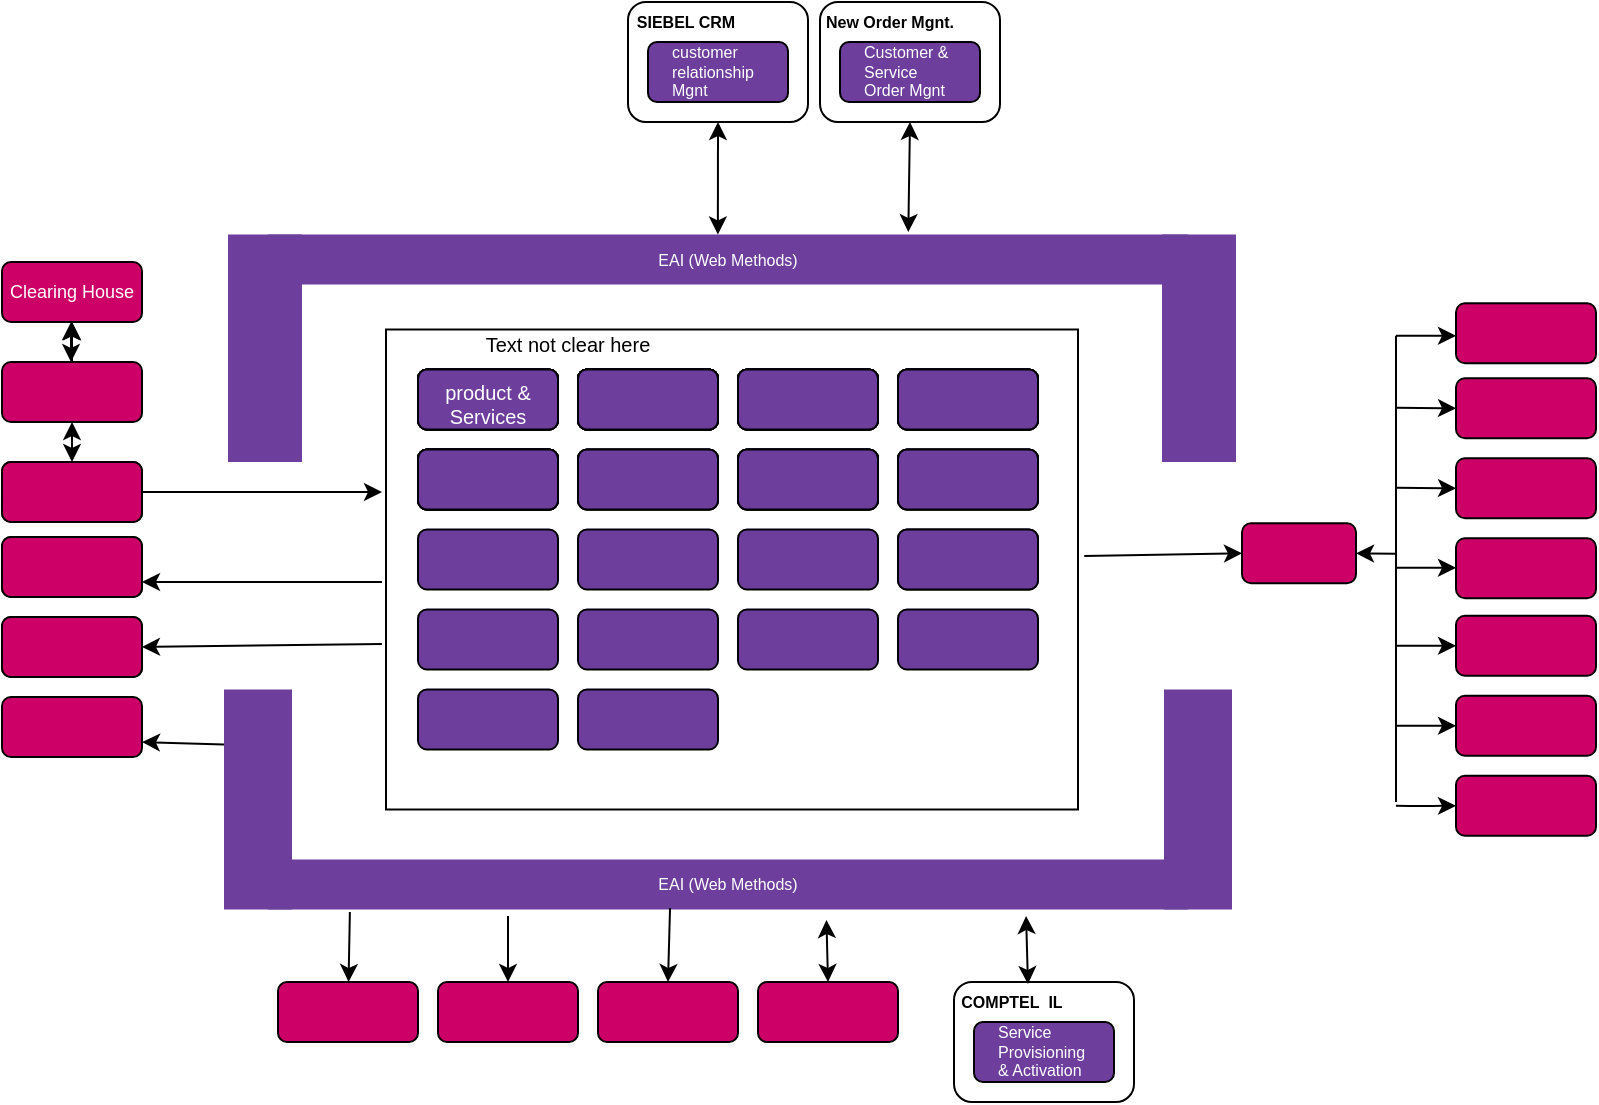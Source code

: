 <mxfile version="13.10.1" type="github"><diagram id="dczaTCFO-Prc4Xv91lC_" name="Page-1"><mxGraphModel dx="868" dy="393" grid="1" gridSize="10" guides="1" tooltips="1" connect="1" arrows="1" fold="1" page="1" pageScale="1" pageWidth="827" pageHeight="1169" math="0" shadow="0"><root><mxCell id="0"/><mxCell id="1" parent="0"/><mxCell id="IarRQ0k7UdLhVOw3tnw--9" value="" style="rounded=0;whiteSpace=wrap;html=1;" vertex="1" parent="1"><mxGeometry x="202" y="198.75" width="346" height="240" as="geometry"/></mxCell><mxCell id="IarRQ0k7UdLhVOw3tnw--26" value="" style="rounded=1;whiteSpace=wrap;html=1;" vertex="1" parent="1"><mxGeometry x="218" y="218.75" width="70" height="30" as="geometry"/></mxCell><mxCell id="IarRQ0k7UdLhVOw3tnw--27" value="" style="rounded=1;whiteSpace=wrap;html=1;" vertex="1" parent="1"><mxGeometry x="458" y="218.75" width="70" height="30" as="geometry"/></mxCell><mxCell id="IarRQ0k7UdLhVOw3tnw--28" value="" style="rounded=1;whiteSpace=wrap;html=1;" vertex="1" parent="1"><mxGeometry x="378" y="218.75" width="70" height="30" as="geometry"/></mxCell><mxCell id="IarRQ0k7UdLhVOw3tnw--29" value="" style="rounded=1;whiteSpace=wrap;html=1;" vertex="1" parent="1"><mxGeometry x="298" y="218.75" width="70" height="30" as="geometry"/></mxCell><mxCell id="IarRQ0k7UdLhVOw3tnw--30" value="" style="rounded=1;whiteSpace=wrap;html=1;" vertex="1" parent="1"><mxGeometry x="218" y="218.75" width="70" height="30" as="geometry"/></mxCell><mxCell id="IarRQ0k7UdLhVOw3tnw--31" value="" style="rounded=1;whiteSpace=wrap;html=1;" vertex="1" parent="1"><mxGeometry x="298" y="218.75" width="70" height="30" as="geometry"/></mxCell><mxCell id="IarRQ0k7UdLhVOw3tnw--32" value="" style="rounded=1;whiteSpace=wrap;html=1;fillColor=#B266FF;" vertex="1" parent="1"><mxGeometry x="378" y="218.75" width="70" height="30" as="geometry"/></mxCell><mxCell id="IarRQ0k7UdLhVOw3tnw--33" value="" style="rounded=1;whiteSpace=wrap;html=1;" vertex="1" parent="1"><mxGeometry x="218" y="258.75" width="70" height="30" as="geometry"/></mxCell><mxCell id="IarRQ0k7UdLhVOw3tnw--34" value="" style="rounded=1;whiteSpace=wrap;html=1;" vertex="1" parent="1"><mxGeometry x="298" y="258.75" width="70" height="30" as="geometry"/></mxCell><mxCell id="IarRQ0k7UdLhVOw3tnw--35" value="" style="rounded=1;whiteSpace=wrap;html=1;" vertex="1" parent="1"><mxGeometry x="378" y="258.75" width="70" height="30" as="geometry"/></mxCell><mxCell id="IarRQ0k7UdLhVOw3tnw--36" value="" style="rounded=1;whiteSpace=wrap;html=1;" vertex="1" parent="1"><mxGeometry x="458" y="258.75" width="70" height="30" as="geometry"/></mxCell><mxCell id="IarRQ0k7UdLhVOw3tnw--37" value="" style="rounded=1;whiteSpace=wrap;html=1;" vertex="1" parent="1"><mxGeometry x="458" y="258.75" width="70" height="30" as="geometry"/></mxCell><mxCell id="IarRQ0k7UdLhVOw3tnw--38" value="" style="rounded=1;whiteSpace=wrap;html=1;" vertex="1" parent="1"><mxGeometry x="218" y="218.75" width="70" height="30" as="geometry"/></mxCell><mxCell id="IarRQ0k7UdLhVOw3tnw--39" value="" style="rounded=1;whiteSpace=wrap;html=1;" vertex="1" parent="1"><mxGeometry x="218" y="258.75" width="70" height="30" as="geometry"/></mxCell><mxCell id="IarRQ0k7UdLhVOw3tnw--40" value="" style="rounded=1;whiteSpace=wrap;html=1;" vertex="1" parent="1"><mxGeometry x="298" y="258.75" width="70" height="30" as="geometry"/></mxCell><mxCell id="IarRQ0k7UdLhVOw3tnw--41" value="" style="rounded=1;whiteSpace=wrap;html=1;" vertex="1" parent="1"><mxGeometry x="298" y="218.75" width="70" height="30" as="geometry"/></mxCell><mxCell id="IarRQ0k7UdLhVOw3tnw--42" value="" style="rounded=1;whiteSpace=wrap;html=1;fillColor=#6D3E9C;" vertex="1" parent="1"><mxGeometry x="458" y="258.75" width="70" height="30" as="geometry"/></mxCell><mxCell id="IarRQ0k7UdLhVOw3tnw--43" value="" style="rounded=1;whiteSpace=wrap;html=1;fillColor=#B266FF;" vertex="1" parent="1"><mxGeometry x="218" y="218.75" width="70" height="30" as="geometry"/></mxCell><mxCell id="IarRQ0k7UdLhVOw3tnw--44" value="" style="rounded=1;whiteSpace=wrap;html=1;fillColor=#B266FF;" vertex="1" parent="1"><mxGeometry x="218" y="258.75" width="70" height="30" as="geometry"/></mxCell><mxCell id="IarRQ0k7UdLhVOw3tnw--45" value="" style="rounded=1;whiteSpace=wrap;html=1;fillColor=#6D3E9C;" vertex="1" parent="1"><mxGeometry x="298" y="258.75" width="70" height="30" as="geometry"/></mxCell><mxCell id="IarRQ0k7UdLhVOw3tnw--46" value="" style="rounded=1;whiteSpace=wrap;html=1;" vertex="1" parent="1"><mxGeometry x="298" y="218.75" width="70" height="30" as="geometry"/></mxCell><mxCell id="IarRQ0k7UdLhVOw3tnw--47" value="" style="rounded=1;whiteSpace=wrap;html=1;fillColor=#B266FF;" vertex="1" parent="1"><mxGeometry x="378" y="258.75" width="70" height="30" as="geometry"/></mxCell><mxCell id="IarRQ0k7UdLhVOw3tnw--49" value="" style="rounded=1;whiteSpace=wrap;html=1;fillColor=#B266FF;" vertex="1" parent="1"><mxGeometry x="458" y="298.75" width="70" height="30" as="geometry"/></mxCell><mxCell id="IarRQ0k7UdLhVOw3tnw--50" value="" style="rounded=1;whiteSpace=wrap;html=1;fillColor=#6D3E9C;" vertex="1" parent="1"><mxGeometry x="378" y="298.75" width="70" height="30" as="geometry"/></mxCell><mxCell id="IarRQ0k7UdLhVOw3tnw--51" value="" style="rounded=1;whiteSpace=wrap;html=1;fillColor=#6D3E9C;" vertex="1" parent="1"><mxGeometry x="458" y="338.75" width="70" height="30" as="geometry"/></mxCell><mxCell id="IarRQ0k7UdLhVOw3tnw--52" value="" style="rounded=1;whiteSpace=wrap;html=1;fillColor=#6D3E9C;" vertex="1" parent="1"><mxGeometry x="218" y="298.75" width="70" height="30" as="geometry"/></mxCell><mxCell id="IarRQ0k7UdLhVOw3tnw--53" value="" style="rounded=1;whiteSpace=wrap;html=1;fillColor=#6D3E9C;" vertex="1" parent="1"><mxGeometry x="218" y="338.75" width="70" height="30" as="geometry"/></mxCell><mxCell id="IarRQ0k7UdLhVOw3tnw--54" value="" style="rounded=1;whiteSpace=wrap;html=1;fillColor=#6D3E9C;" vertex="1" parent="1"><mxGeometry x="298" y="338.75" width="70" height="30" as="geometry"/></mxCell><mxCell id="IarRQ0k7UdLhVOw3tnw--55" value="" style="rounded=1;whiteSpace=wrap;html=1;fillColor=#6D3E9C;" vertex="1" parent="1"><mxGeometry x="298" y="298.75" width="70" height="30" as="geometry"/></mxCell><mxCell id="IarRQ0k7UdLhVOw3tnw--56" value="" style="rounded=1;whiteSpace=wrap;html=1;fillColor=#6D3E9C;" vertex="1" parent="1"><mxGeometry x="378" y="338.75" width="70" height="30" as="geometry"/></mxCell><mxCell id="IarRQ0k7UdLhVOw3tnw--57" value="" style="rounded=1;whiteSpace=wrap;html=1;fillColor=#6D3E9C;" vertex="1" parent="1"><mxGeometry x="218" y="378.75" width="70" height="30" as="geometry"/></mxCell><mxCell id="IarRQ0k7UdLhVOw3tnw--58" value="" style="rounded=1;whiteSpace=wrap;html=1;fillColor=#6D3E9C;" vertex="1" parent="1"><mxGeometry x="298" y="378.75" width="70" height="30" as="geometry"/></mxCell><mxCell id="IarRQ0k7UdLhVOw3tnw--60" value="" style="rounded=1;whiteSpace=wrap;html=1;fillColor=#B266FF;" vertex="1" parent="1"><mxGeometry x="218" y="218.75" width="70" height="30" as="geometry"/></mxCell><mxCell id="IarRQ0k7UdLhVOw3tnw--61" value="" style="rounded=1;whiteSpace=wrap;html=1;" vertex="1" parent="1"><mxGeometry x="298" y="218.75" width="70" height="30" as="geometry"/></mxCell><mxCell id="IarRQ0k7UdLhVOw3tnw--62" value="" style="rounded=1;whiteSpace=wrap;html=1;fillColor=#6D3E9C;" vertex="1" parent="1"><mxGeometry x="218" y="218.75" width="70" height="30" as="geometry"/></mxCell><mxCell id="IarRQ0k7UdLhVOw3tnw--63" value="" style="rounded=1;whiteSpace=wrap;html=1;fillColor=#6D3E9C;" vertex="1" parent="1"><mxGeometry x="298" y="218.75" width="70" height="30" as="geometry"/></mxCell><mxCell id="IarRQ0k7UdLhVOw3tnw--64" value="" style="rounded=1;whiteSpace=wrap;html=1;fillColor=#B266FF;" vertex="1" parent="1"><mxGeometry x="458" y="218.75" width="70" height="30" as="geometry"/></mxCell><mxCell id="IarRQ0k7UdLhVOw3tnw--65" value="product &amp;amp; Services" style="text;html=1;strokeColor=none;fillColor=none;align=center;verticalAlign=middle;whiteSpace=wrap;rounded=0;fontColor=#FFFFFF;fontSize=10;" vertex="1" parent="1"><mxGeometry x="228" y="223.75" width="50" height="25" as="geometry"/></mxCell><mxCell id="IarRQ0k7UdLhVOw3tnw--67" value="" style="rounded=1;whiteSpace=wrap;html=1;fillColor=#6D3E9C;" vertex="1" parent="1"><mxGeometry x="298" y="218.75" width="70" height="30" as="geometry"/></mxCell><mxCell id="IarRQ0k7UdLhVOw3tnw--68" value="" style="rounded=1;whiteSpace=wrap;html=1;fillColor=#B266FF;" vertex="1" parent="1"><mxGeometry x="378" y="218.75" width="70" height="30" as="geometry"/></mxCell><mxCell id="IarRQ0k7UdLhVOw3tnw--69" value="" style="rounded=1;whiteSpace=wrap;html=1;fillColor=#6D3E9C;" vertex="1" parent="1"><mxGeometry x="298" y="218.75" width="70" height="30" as="geometry"/></mxCell><mxCell id="IarRQ0k7UdLhVOw3tnw--70" value="" style="rounded=1;whiteSpace=wrap;html=1;fillColor=#B266FF;" vertex="1" parent="1"><mxGeometry x="378" y="218.75" width="70" height="30" as="geometry"/></mxCell><mxCell id="IarRQ0k7UdLhVOw3tnw--71" value="" style="rounded=1;whiteSpace=wrap;html=1;fillColor=#B266FF;" vertex="1" parent="1"><mxGeometry x="458" y="218.75" width="70" height="30" as="geometry"/></mxCell><mxCell id="IarRQ0k7UdLhVOw3tnw--72" value="" style="rounded=1;whiteSpace=wrap;html=1;fillColor=#B266FF;" vertex="1" parent="1"><mxGeometry x="218" y="258.75" width="70" height="30" as="geometry"/></mxCell><mxCell id="IarRQ0k7UdLhVOw3tnw--73" value="" style="rounded=1;whiteSpace=wrap;html=1;fillColor=#6D3E9C;" vertex="1" parent="1"><mxGeometry x="298" y="218.75" width="70" height="30" as="geometry"/></mxCell><mxCell id="IarRQ0k7UdLhVOw3tnw--74" value="" style="rounded=1;whiteSpace=wrap;html=1;fillColor=#B266FF;" vertex="1" parent="1"><mxGeometry x="378" y="218.75" width="70" height="30" as="geometry"/></mxCell><mxCell id="IarRQ0k7UdLhVOw3tnw--75" value="" style="rounded=1;whiteSpace=wrap;html=1;fillColor=#B266FF;" vertex="1" parent="1"><mxGeometry x="458" y="218.75" width="70" height="30" as="geometry"/></mxCell><mxCell id="IarRQ0k7UdLhVOw3tnw--76" value="" style="rounded=1;whiteSpace=wrap;html=1;fillColor=#B266FF;" vertex="1" parent="1"><mxGeometry x="218" y="258.75" width="70" height="30" as="geometry"/></mxCell><mxCell id="IarRQ0k7UdLhVOw3tnw--77" value="" style="rounded=1;whiteSpace=wrap;html=1;fillColor=#B266FF;" vertex="1" parent="1"><mxGeometry x="378" y="258.75" width="70" height="30" as="geometry"/></mxCell><mxCell id="IarRQ0k7UdLhVOw3tnw--78" value="" style="rounded=1;whiteSpace=wrap;html=1;fillColor=#6D3E9C;" vertex="1" parent="1"><mxGeometry x="298" y="218.75" width="70" height="30" as="geometry"/></mxCell><mxCell id="IarRQ0k7UdLhVOw3tnw--79" value="" style="rounded=1;whiteSpace=wrap;html=1;fillColor=#6D3E9C;" vertex="1" parent="1"><mxGeometry x="378" y="218.75" width="70" height="30" as="geometry"/></mxCell><mxCell id="IarRQ0k7UdLhVOw3tnw--80" value="" style="rounded=1;whiteSpace=wrap;html=1;fillColor=#6D3E9C;" vertex="1" parent="1"><mxGeometry x="458" y="218.75" width="70" height="30" as="geometry"/></mxCell><mxCell id="IarRQ0k7UdLhVOw3tnw--81" value="" style="rounded=1;whiteSpace=wrap;html=1;fillColor=#6D3E9C;" vertex="1" parent="1"><mxGeometry x="218" y="258.75" width="70" height="30" as="geometry"/></mxCell><mxCell id="IarRQ0k7UdLhVOw3tnw--82" value="" style="rounded=1;whiteSpace=wrap;html=1;fillColor=#6D3E9C;" vertex="1" parent="1"><mxGeometry x="378" y="258.75" width="70" height="30" as="geometry"/></mxCell><mxCell id="IarRQ0k7UdLhVOw3tnw--83" value="" style="rounded=1;whiteSpace=wrap;html=1;fillColor=#6D3E9C;" vertex="1" parent="1"><mxGeometry x="458" y="298.75" width="70" height="30" as="geometry"/></mxCell><mxCell id="IarRQ0k7UdLhVOw3tnw--84" value="Text not clear here" style="text;html=1;strokeColor=none;fillColor=none;align=center;verticalAlign=middle;whiteSpace=wrap;rounded=0;fontSize=10;fontColor=none;labelPosition=center;verticalLabelPosition=middle;" vertex="1" parent="1"><mxGeometry x="218" y="198.75" width="150" height="15" as="geometry"/></mxCell><mxCell id="IarRQ0k7UdLhVOw3tnw--88" value="" style="rounded=1;whiteSpace=wrap;html=1;fontSize=10;" vertex="1" parent="1"><mxGeometry x="323" y="35" width="90" height="60" as="geometry"/></mxCell><mxCell id="IarRQ0k7UdLhVOw3tnw--86" value="" style="rounded=1;whiteSpace=wrap;html=1;fillColor=#6D3E9C;fontSize=5;" vertex="1" parent="1"><mxGeometry x="333" y="55" width="70" height="30" as="geometry"/></mxCell><mxCell id="IarRQ0k7UdLhVOw3tnw--89" style="edgeStyle=orthogonalEdgeStyle;rounded=0;orthogonalLoop=1;jettySize=auto;html=1;exitX=0.75;exitY=1;exitDx=0;exitDy=0;entryX=0.757;entryY=0.667;entryDx=0;entryDy=0;entryPerimeter=0;fontSize=10;fontColor=none;" edge="1" parent="1"><mxGeometry relative="1" as="geometry"><mxPoint x="465.5" y="65" as="sourcePoint"/><mxPoint x="465.99" y="55.01" as="targetPoint"/></mxGeometry></mxCell><mxCell id="IarRQ0k7UdLhVOw3tnw--90" value="SIEBEL CRM" style="text;html=1;strokeColor=none;fillColor=none;align=center;verticalAlign=middle;whiteSpace=wrap;rounded=0;fontSize=8;fontColor=none;labelPosition=center;verticalLabelPosition=middle;textDirection=ltr;fontStyle=1" vertex="1" parent="1"><mxGeometry x="317" y="35" width="70" height="20" as="geometry"/></mxCell><mxCell id="IarRQ0k7UdLhVOw3tnw--91" value="&lt;font color=&quot;#ffffff&quot; style=&quot;font-size: 8px;&quot;&gt;customer relationship Mgnt&lt;/font&gt;" style="text;html=1;strokeColor=none;fillColor=none;align=left;verticalAlign=middle;whiteSpace=wrap;rounded=0;fontSize=8;fontColor=none;" vertex="1" parent="1"><mxGeometry x="343" y="55" width="50" height="30" as="geometry"/></mxCell><mxCell id="IarRQ0k7UdLhVOw3tnw--92" value="" style="rounded=1;whiteSpace=wrap;html=1;fontSize=10;" vertex="1" parent="1"><mxGeometry x="419" y="35" width="90" height="60" as="geometry"/></mxCell><mxCell id="IarRQ0k7UdLhVOw3tnw--93" value="" style="rounded=1;whiteSpace=wrap;html=1;fillColor=#6D3E9C;fontSize=5;" vertex="1" parent="1"><mxGeometry x="429" y="55" width="70" height="30" as="geometry"/></mxCell><mxCell id="IarRQ0k7UdLhVOw3tnw--94" value="New Order Mgnt." style="text;html=1;strokeColor=none;fillColor=none;align=center;verticalAlign=middle;whiteSpace=wrap;rounded=0;fontSize=8;fontColor=none;labelPosition=center;verticalLabelPosition=middle;textDirection=ltr;fontStyle=1" vertex="1" parent="1"><mxGeometry x="419" y="35" width="70" height="20" as="geometry"/></mxCell><mxCell id="IarRQ0k7UdLhVOw3tnw--95" value="&lt;font color=&quot;#ffffff&quot; style=&quot;font-size: 8px&quot;&gt;Customer &amp;amp; Service Order Mgnt&lt;/font&gt;" style="text;html=1;strokeColor=none;fillColor=none;align=left;verticalAlign=middle;whiteSpace=wrap;rounded=0;fontSize=8;fontColor=none;" vertex="1" parent="1"><mxGeometry x="439" y="55" width="50" height="30" as="geometry"/></mxCell><mxCell id="IarRQ0k7UdLhVOw3tnw--100" value="" style="edgeStyle=orthogonalEdgeStyle;rounded=0;orthogonalLoop=1;jettySize=auto;html=1;fontSize=8;fontColor=none;strokeColor=none;" edge="1" parent="1" source="IarRQ0k7UdLhVOw3tnw--96"><mxGeometry relative="1" as="geometry"><mxPoint x="45" y="275" as="targetPoint"/></mxGeometry></mxCell><mxCell id="IarRQ0k7UdLhVOw3tnw--96" value="&lt;font color=&quot;#ffffff&quot; style=&quot;font-size: 9px;&quot;&gt;Clearing&lt;/font&gt;&lt;font color=&quot;#ffffff&quot; style=&quot;font-size: 9px;&quot;&gt;&amp;nbsp;House&lt;/font&gt;" style="rounded=1;whiteSpace=wrap;html=1;fillColor=#CC0066;fontSize=9;" vertex="1" parent="1"><mxGeometry x="10" y="165" width="70" height="30" as="geometry"/></mxCell><mxCell id="IarRQ0k7UdLhVOw3tnw--110" value="" style="edgeStyle=orthogonalEdgeStyle;rounded=0;orthogonalLoop=1;jettySize=auto;html=1;fontSize=8;fontColor=none;" edge="1" parent="1" source="IarRQ0k7UdLhVOw3tnw--101" target="IarRQ0k7UdLhVOw3tnw--96"><mxGeometry relative="1" as="geometry"/></mxCell><mxCell id="IarRQ0k7UdLhVOw3tnw--111" value="" style="edgeStyle=orthogonalEdgeStyle;rounded=0;orthogonalLoop=1;jettySize=auto;html=1;fontSize=8;fontColor=none;" edge="1" parent="1" source="IarRQ0k7UdLhVOw3tnw--101" target="IarRQ0k7UdLhVOw3tnw--96"><mxGeometry relative="1" as="geometry"/></mxCell><mxCell id="IarRQ0k7UdLhVOw3tnw--101" value="" style="rounded=1;whiteSpace=wrap;html=1;fillColor=#CC0066;" vertex="1" parent="1"><mxGeometry x="10" y="215" width="70" height="30" as="geometry"/></mxCell><mxCell id="IarRQ0k7UdLhVOw3tnw--102" value="" style="rounded=1;whiteSpace=wrap;html=1;fillColor=#CC0066;" vertex="1" parent="1"><mxGeometry x="10" y="382.5" width="70" height="30" as="geometry"/></mxCell><mxCell id="IarRQ0k7UdLhVOw3tnw--103" value="" style="edgeStyle=orthogonalEdgeStyle;rounded=0;orthogonalLoop=1;jettySize=auto;html=1;fontSize=8;fontColor=none;strokeColor=none;" edge="1" parent="1" source="IarRQ0k7UdLhVOw3tnw--105"><mxGeometry relative="1" as="geometry"><mxPoint x="65" y="435" as="targetPoint"/><Array as="points"><mxPoint x="65" y="405"/><mxPoint x="65" y="405"/></Array></mxGeometry></mxCell><mxCell id="IarRQ0k7UdLhVOw3tnw--104" value="" style="rounded=1;whiteSpace=wrap;html=1;fillColor=#CC0066;" vertex="1" parent="1"><mxGeometry x="10" y="265" width="70" height="30" as="geometry"/></mxCell><mxCell id="IarRQ0k7UdLhVOw3tnw--106" value="" style="rounded=1;whiteSpace=wrap;html=1;fillColor=#CC0066;" vertex="1" parent="1"><mxGeometry x="10" y="342.5" width="70" height="30" as="geometry"/></mxCell><mxCell id="IarRQ0k7UdLhVOw3tnw--108" value="" style="endArrow=classic;startArrow=classic;html=1;fontSize=8;fontColor=none;" edge="1" parent="1"><mxGeometry width="50" height="50" relative="1" as="geometry"><mxPoint x="44.5" y="215" as="sourcePoint"/><mxPoint x="44.5" y="195" as="targetPoint"/></mxGeometry></mxCell><mxCell id="IarRQ0k7UdLhVOw3tnw--114" value="" style="endArrow=classic;startArrow=classic;html=1;fontSize=8;fontColor=none;entryX=0.5;entryY=1;entryDx=0;entryDy=0;" edge="1" parent="1" target="IarRQ0k7UdLhVOw3tnw--101"><mxGeometry width="50" height="50" relative="1" as="geometry"><mxPoint x="45" y="265" as="sourcePoint"/><mxPoint x="70" y="245" as="targetPoint"/></mxGeometry></mxCell><mxCell id="IarRQ0k7UdLhVOw3tnw--105" value="" style="rounded=1;whiteSpace=wrap;html=1;fillColor=#CC0066;" vertex="1" parent="1"><mxGeometry x="10" y="302.5" width="70" height="30" as="geometry"/></mxCell><mxCell id="IarRQ0k7UdLhVOw3tnw--115" value="" style="edgeStyle=orthogonalEdgeStyle;rounded=0;orthogonalLoop=1;jettySize=auto;html=1;fontSize=8;fontColor=none;strokeColor=none;" edge="1" parent="1" source="IarRQ0k7UdLhVOw3tnw--104" target="IarRQ0k7UdLhVOw3tnw--105"><mxGeometry relative="1" as="geometry"><mxPoint x="45" y="432.5" as="targetPoint"/><mxPoint x="45" y="295" as="sourcePoint"/></mxGeometry></mxCell><mxCell id="IarRQ0k7UdLhVOw3tnw--165" style="edgeStyle=orthogonalEdgeStyle;rounded=0;orthogonalLoop=1;jettySize=auto;html=1;fontSize=8;fontColor=none;" edge="1" parent="1" source="IarRQ0k7UdLhVOw3tnw--116"><mxGeometry relative="1" as="geometry"><mxPoint x="200" y="280" as="targetPoint"/></mxGeometry></mxCell><mxCell id="IarRQ0k7UdLhVOw3tnw--116" value="" style="rounded=1;whiteSpace=wrap;html=1;fillColor=#CC0066;" vertex="1" parent="1"><mxGeometry x="10" y="265" width="70" height="30" as="geometry"/></mxCell><mxCell id="IarRQ0k7UdLhVOw3tnw--117" value="" style="rounded=1;whiteSpace=wrap;html=1;fillColor=#CC0066;" vertex="1" parent="1"><mxGeometry x="10" y="302.5" width="70" height="30" as="geometry"/></mxCell><mxCell id="IarRQ0k7UdLhVOw3tnw--118" value="" style="rounded=1;whiteSpace=wrap;html=1;fillColor=#CC0066;" vertex="1" parent="1"><mxGeometry x="10" y="342.5" width="70" height="30" as="geometry"/></mxCell><mxCell id="IarRQ0k7UdLhVOw3tnw--119" value="" style="rounded=1;whiteSpace=wrap;html=1;fillColor=#CC0066;" vertex="1" parent="1"><mxGeometry x="737" y="303.13" width="70" height="30" as="geometry"/></mxCell><mxCell id="IarRQ0k7UdLhVOw3tnw--120" value="" style="rounded=1;whiteSpace=wrap;html=1;fillColor=#CC0066;" vertex="1" parent="1"><mxGeometry x="737" y="185.63" width="70" height="30" as="geometry"/></mxCell><mxCell id="IarRQ0k7UdLhVOw3tnw--121" value="" style="rounded=1;whiteSpace=wrap;html=1;fillColor=#CC0066;" vertex="1" parent="1"><mxGeometry x="737" y="223.13" width="70" height="30" as="geometry"/></mxCell><mxCell id="IarRQ0k7UdLhVOw3tnw--122" value="" style="rounded=1;whiteSpace=wrap;html=1;fillColor=#CC0066;" vertex="1" parent="1"><mxGeometry x="737" y="263.13" width="70" height="30" as="geometry"/></mxCell><mxCell id="IarRQ0k7UdLhVOw3tnw--123" value="" style="rounded=1;whiteSpace=wrap;html=1;fillColor=#CC0066;" vertex="1" parent="1"><mxGeometry x="737" y="421.88" width="70" height="30" as="geometry"/></mxCell><mxCell id="IarRQ0k7UdLhVOw3tnw--124" value="" style="rounded=1;whiteSpace=wrap;html=1;fillColor=#CC0066;" vertex="1" parent="1"><mxGeometry x="737" y="341.88" width="70" height="30" as="geometry"/></mxCell><mxCell id="IarRQ0k7UdLhVOw3tnw--125" value="" style="rounded=1;whiteSpace=wrap;html=1;fillColor=#CC0066;" vertex="1" parent="1"><mxGeometry x="737" y="381.88" width="70" height="30" as="geometry"/></mxCell><mxCell id="IarRQ0k7UdLhVOw3tnw--127" value="" style="rounded=1;whiteSpace=wrap;html=1;fillColor=#CC0066;" vertex="1" parent="1"><mxGeometry x="630" y="295.63" width="57" height="30" as="geometry"/></mxCell><mxCell id="IarRQ0k7UdLhVOw3tnw--129" value="" style="endArrow=none;html=1;fontSize=8;fontColor=none;" edge="1" parent="1"><mxGeometry width="50" height="50" relative="1" as="geometry"><mxPoint x="707" y="435" as="sourcePoint"/><mxPoint x="707" y="201.88" as="targetPoint"/><Array as="points"><mxPoint x="707" y="371.88"/></Array></mxGeometry></mxCell><mxCell id="IarRQ0k7UdLhVOw3tnw--131" value="" style="endArrow=classic;html=1;fontSize=8;fontColor=none;" edge="1" parent="1"><mxGeometry width="50" height="50" relative="1" as="geometry"><mxPoint x="707" y="201.88" as="sourcePoint"/><mxPoint x="737" y="201.88" as="targetPoint"/></mxGeometry></mxCell><mxCell id="IarRQ0k7UdLhVOw3tnw--133" value="" style="endArrow=classic;html=1;fontSize=8;fontColor=none;entryX=0;entryY=0.5;entryDx=0;entryDy=0;" edge="1" parent="1" target="IarRQ0k7UdLhVOw3tnw--121"><mxGeometry width="50" height="50" relative="1" as="geometry"><mxPoint x="707" y="237.88" as="sourcePoint"/><mxPoint x="747" y="211.88" as="targetPoint"/></mxGeometry></mxCell><mxCell id="IarRQ0k7UdLhVOw3tnw--137" value="" style="endArrow=classic;html=1;fontSize=8;fontColor=none;entryX=0;entryY=0.5;entryDx=0;entryDy=0;" edge="1" parent="1" target="IarRQ0k7UdLhVOw3tnw--122"><mxGeometry width="50" height="50" relative="1" as="geometry"><mxPoint x="707" y="277.88" as="sourcePoint"/><mxPoint x="747" y="240.63" as="targetPoint"/></mxGeometry></mxCell><mxCell id="IarRQ0k7UdLhVOw3tnw--138" value="" style="endArrow=classic;html=1;fontSize=8;fontColor=none;" edge="1" parent="1"><mxGeometry width="50" height="50" relative="1" as="geometry"><mxPoint x="707" y="317.88" as="sourcePoint"/><mxPoint x="737" y="317.88" as="targetPoint"/></mxGeometry></mxCell><mxCell id="IarRQ0k7UdLhVOw3tnw--140" value="" style="endArrow=classic;html=1;fontSize=8;fontColor=none;entryX=0;entryY=0.5;entryDx=0;entryDy=0;" edge="1" parent="1" target="IarRQ0k7UdLhVOw3tnw--124"><mxGeometry width="50" height="50" relative="1" as="geometry"><mxPoint x="707" y="356.88" as="sourcePoint"/><mxPoint x="747" y="327.88" as="targetPoint"/></mxGeometry></mxCell><mxCell id="IarRQ0k7UdLhVOw3tnw--141" value="" style="endArrow=classic;html=1;fontSize=8;fontColor=none;entryX=0;entryY=0.5;entryDx=0;entryDy=0;" edge="1" parent="1" target="IarRQ0k7UdLhVOw3tnw--125"><mxGeometry width="50" height="50" relative="1" as="geometry"><mxPoint x="707" y="396.88" as="sourcePoint"/><mxPoint x="747" y="366.88" as="targetPoint"/></mxGeometry></mxCell><mxCell id="IarRQ0k7UdLhVOw3tnw--142" value="" style="endArrow=classic;html=1;fontSize=8;fontColor=none;entryX=0;entryY=0.5;entryDx=0;entryDy=0;" edge="1" parent="1" target="IarRQ0k7UdLhVOw3tnw--123"><mxGeometry width="50" height="50" relative="1" as="geometry"><mxPoint x="707" y="436.88" as="sourcePoint"/><mxPoint x="747" y="406.88" as="targetPoint"/><Array as="points"><mxPoint x="720" y="437"/></Array></mxGeometry></mxCell><mxCell id="IarRQ0k7UdLhVOw3tnw--143" value="" style="endArrow=classic;html=1;fontSize=8;fontColor=none;entryX=1;entryY=0.5;entryDx=0;entryDy=0;" edge="1" parent="1" target="IarRQ0k7UdLhVOw3tnw--127"><mxGeometry width="50" height="50" relative="1" as="geometry"><mxPoint x="707" y="310.88" as="sourcePoint"/><mxPoint x="737" y="251.88" as="targetPoint"/></mxGeometry></mxCell><mxCell id="IarRQ0k7UdLhVOw3tnw--144" value="&lt;font color=&quot;#ffffff&quot;&gt;EAI (Web Methods)&lt;/font&gt;" style="rounded=0;whiteSpace=wrap;html=1;gradientColor=none;fontSize=8;fontColor=none;align=center;strokeColor=none;fillColor=#6D3E9C;" vertex="1" parent="1"><mxGeometry x="143" y="151.25" width="460" height="25" as="geometry"/></mxCell><mxCell id="IarRQ0k7UdLhVOw3tnw--145" value="" style="rounded=0;whiteSpace=wrap;html=1;gradientColor=none;fontSize=8;fontColor=none;align=left;strokeColor=none;fillColor=#6D3E9C;" vertex="1" parent="1"><mxGeometry x="123" y="151.25" width="37" height="113.75" as="geometry"/></mxCell><mxCell id="IarRQ0k7UdLhVOw3tnw--146" value="" style="rounded=0;whiteSpace=wrap;html=1;gradientColor=none;fontSize=8;fontColor=none;align=left;strokeColor=none;fillColor=#6D3E9C;" vertex="1" parent="1"><mxGeometry x="590" y="151.25" width="37" height="113.75" as="geometry"/></mxCell><mxCell id="IarRQ0k7UdLhVOw3tnw--147" value="&lt;font color=&quot;#ffffff&quot;&gt;EAI (Web Methods)&lt;/font&gt;" style="rounded=0;whiteSpace=wrap;html=1;gradientColor=none;fontSize=8;fontColor=none;align=center;strokeColor=none;fillColor=#6D3E9C;" vertex="1" parent="1"><mxGeometry x="143" y="463.75" width="460" height="25" as="geometry"/></mxCell><mxCell id="IarRQ0k7UdLhVOw3tnw--148" value="" style="rounded=0;whiteSpace=wrap;html=1;gradientColor=none;fontSize=8;fontColor=none;align=left;strokeColor=none;fillColor=#6D3E9C;" vertex="1" parent="1"><mxGeometry x="121" y="378.75" width="34" height="110" as="geometry"/></mxCell><mxCell id="IarRQ0k7UdLhVOw3tnw--149" value="" style="rounded=0;whiteSpace=wrap;html=1;gradientColor=none;fontSize=8;fontColor=none;align=left;strokeColor=none;fillColor=#6D3E9C;" vertex="1" parent="1"><mxGeometry x="591" y="378.75" width="34" height="110" as="geometry"/></mxCell><mxCell id="IarRQ0k7UdLhVOw3tnw--150" value="" style="rounded=1;whiteSpace=wrap;html=1;fillColor=#CC0066;" vertex="1" parent="1"><mxGeometry x="148" y="525" width="70" height="30" as="geometry"/></mxCell><mxCell id="IarRQ0k7UdLhVOw3tnw--151" value="" style="rounded=1;whiteSpace=wrap;html=1;fillColor=#CC0066;" vertex="1" parent="1"><mxGeometry x="228" y="525" width="70" height="30" as="geometry"/></mxCell><mxCell id="IarRQ0k7UdLhVOw3tnw--152" value="" style="rounded=1;whiteSpace=wrap;html=1;fillColor=#CC0066;" vertex="1" parent="1"><mxGeometry x="308" y="525" width="70" height="30" as="geometry"/></mxCell><mxCell id="IarRQ0k7UdLhVOw3tnw--153" value="" style="rounded=1;whiteSpace=wrap;html=1;fillColor=#CC0066;" vertex="1" parent="1"><mxGeometry x="388" y="525" width="70" height="30" as="geometry"/></mxCell><mxCell id="IarRQ0k7UdLhVOw3tnw--154" value="" style="rounded=1;whiteSpace=wrap;html=1;fontSize=10;" vertex="1" parent="1"><mxGeometry x="486" y="525" width="90" height="60" as="geometry"/></mxCell><mxCell id="IarRQ0k7UdLhVOw3tnw--155" value="" style="rounded=1;whiteSpace=wrap;html=1;fillColor=#6D3E9C;fontSize=5;" vertex="1" parent="1"><mxGeometry x="496" y="545" width="70" height="30" as="geometry"/></mxCell><mxCell id="IarRQ0k7UdLhVOw3tnw--156" value="COMPTEL&amp;nbsp; IL" style="text;html=1;strokeColor=none;fillColor=none;align=center;verticalAlign=middle;whiteSpace=wrap;rounded=0;fontSize=8;fontColor=none;labelPosition=center;verticalLabelPosition=middle;textDirection=ltr;fontStyle=1" vertex="1" parent="1"><mxGeometry x="480" y="525" width="70" height="20" as="geometry"/></mxCell><mxCell id="IarRQ0k7UdLhVOw3tnw--157" value="&lt;font color=&quot;#ffffff&quot; style=&quot;font-size: 8px&quot;&gt;Service Provisioning &amp;amp; Activation&lt;/font&gt;" style="text;html=1;strokeColor=none;fillColor=none;align=left;verticalAlign=middle;whiteSpace=wrap;rounded=0;fontSize=8;fontColor=none;" vertex="1" parent="1"><mxGeometry x="506" y="545" width="50" height="30" as="geometry"/></mxCell><mxCell id="IarRQ0k7UdLhVOw3tnw--158" value="" style="endArrow=classic;startArrow=classic;html=1;fontSize=8;fontColor=none;entryX=0.5;entryY=1;entryDx=0;entryDy=0;exitX=0.489;exitY=0;exitDx=0;exitDy=0;exitPerimeter=0;" edge="1" parent="1" source="IarRQ0k7UdLhVOw3tnw--144" target="IarRQ0k7UdLhVOw3tnw--88"><mxGeometry width="50" height="50" relative="1" as="geometry"><mxPoint x="368" y="145" as="sourcePoint"/><mxPoint x="400" y="175" as="targetPoint"/></mxGeometry></mxCell><mxCell id="IarRQ0k7UdLhVOw3tnw--164" value="" style="endArrow=classic;startArrow=classic;html=1;fontSize=8;fontColor=none;entryX=0.5;entryY=1;entryDx=0;entryDy=0;exitX=0.696;exitY=-0.05;exitDx=0;exitDy=0;exitPerimeter=0;" edge="1" parent="1" source="IarRQ0k7UdLhVOw3tnw--144" target="IarRQ0k7UdLhVOw3tnw--92"><mxGeometry width="50" height="50" relative="1" as="geometry"><mxPoint x="378" y="165" as="sourcePoint"/><mxPoint x="378" y="105" as="targetPoint"/></mxGeometry></mxCell><mxCell id="IarRQ0k7UdLhVOw3tnw--170" value="" style="endArrow=classic;html=1;fontSize=8;fontColor=none;entryX=1;entryY=0.75;entryDx=0;entryDy=0;" edge="1" parent="1" target="IarRQ0k7UdLhVOw3tnw--117"><mxGeometry width="50" height="50" relative="1" as="geometry"><mxPoint x="200" y="325" as="sourcePoint"/><mxPoint x="400" y="255" as="targetPoint"/></mxGeometry></mxCell><mxCell id="IarRQ0k7UdLhVOw3tnw--171" value="" style="endArrow=classic;html=1;fontSize=8;fontColor=none;entryX=1;entryY=0.5;entryDx=0;entryDy=0;exitX=-0.006;exitY=0.655;exitDx=0;exitDy=0;exitPerimeter=0;" edge="1" parent="1" source="IarRQ0k7UdLhVOw3tnw--9" target="IarRQ0k7UdLhVOw3tnw--118"><mxGeometry width="50" height="50" relative="1" as="geometry"><mxPoint x="210" y="335" as="sourcePoint"/><mxPoint x="90" y="335" as="targetPoint"/></mxGeometry></mxCell><mxCell id="IarRQ0k7UdLhVOw3tnw--172" value="" style="endArrow=classic;html=1;fontSize=8;fontColor=none;exitX=0;exitY=0.25;exitDx=0;exitDy=0;entryX=1;entryY=0.75;entryDx=0;entryDy=0;" edge="1" parent="1" source="IarRQ0k7UdLhVOw3tnw--148" target="IarRQ0k7UdLhVOw3tnw--102"><mxGeometry width="50" height="50" relative="1" as="geometry"><mxPoint x="350" y="305" as="sourcePoint"/><mxPoint x="400" y="255" as="targetPoint"/></mxGeometry></mxCell><mxCell id="IarRQ0k7UdLhVOw3tnw--174" value="" style="endArrow=classic;html=1;fontSize=8;fontColor=none;exitX=1.009;exitY=0.472;exitDx=0;exitDy=0;exitPerimeter=0;entryX=0;entryY=0.5;entryDx=0;entryDy=0;" edge="1" parent="1" source="IarRQ0k7UdLhVOw3tnw--9" target="IarRQ0k7UdLhVOw3tnw--127"><mxGeometry width="50" height="50" relative="1" as="geometry"><mxPoint x="350" y="305" as="sourcePoint"/><mxPoint x="400" y="255" as="targetPoint"/></mxGeometry></mxCell><mxCell id="IarRQ0k7UdLhVOw3tnw--175" value="" style="endArrow=classic;html=1;fontSize=8;fontColor=none;exitX=0.089;exitY=1.05;exitDx=0;exitDy=0;exitPerimeter=0;" edge="1" parent="1" source="IarRQ0k7UdLhVOw3tnw--147" target="IarRQ0k7UdLhVOw3tnw--150"><mxGeometry width="50" height="50" relative="1" as="geometry"><mxPoint x="350" y="425" as="sourcePoint"/><mxPoint x="400" y="375" as="targetPoint"/></mxGeometry></mxCell><mxCell id="IarRQ0k7UdLhVOw3tnw--176" value="" style="endArrow=classic;html=1;fontSize=8;fontColor=none;entryX=0.5;entryY=0;entryDx=0;entryDy=0;" edge="1" parent="1" target="IarRQ0k7UdLhVOw3tnw--151"><mxGeometry width="50" height="50" relative="1" as="geometry"><mxPoint x="263" y="492" as="sourcePoint"/><mxPoint x="400" y="375" as="targetPoint"/></mxGeometry></mxCell><mxCell id="IarRQ0k7UdLhVOw3tnw--178" value="" style="endArrow=classic;startArrow=classic;html=1;fontSize=8;fontColor=none;exitX=0.607;exitY=1.21;exitDx=0;exitDy=0;exitPerimeter=0;entryX=0.5;entryY=0;entryDx=0;entryDy=0;" edge="1" parent="1" source="IarRQ0k7UdLhVOw3tnw--147" target="IarRQ0k7UdLhVOw3tnw--153"><mxGeometry width="50" height="50" relative="1" as="geometry"><mxPoint x="350" y="425" as="sourcePoint"/><mxPoint x="400" y="375" as="targetPoint"/></mxGeometry></mxCell><mxCell id="IarRQ0k7UdLhVOw3tnw--179" value="" style="endArrow=classic;startArrow=classic;html=1;fontSize=8;fontColor=none;exitX=0.824;exitY=1.13;exitDx=0;exitDy=0;exitPerimeter=0;entryX=0.614;entryY=0.05;entryDx=0;entryDy=0;entryPerimeter=0;" edge="1" parent="1" source="IarRQ0k7UdLhVOw3tnw--147" target="IarRQ0k7UdLhVOw3tnw--156"><mxGeometry width="50" height="50" relative="1" as="geometry"><mxPoint x="350" y="425" as="sourcePoint"/><mxPoint x="400" y="375" as="targetPoint"/></mxGeometry></mxCell><mxCell id="IarRQ0k7UdLhVOw3tnw--180" value="" style="endArrow=classic;html=1;fontSize=8;fontColor=none;exitX=0.437;exitY=0.97;exitDx=0;exitDy=0;exitPerimeter=0;entryX=0.5;entryY=0;entryDx=0;entryDy=0;" edge="1" parent="1" source="IarRQ0k7UdLhVOw3tnw--147" target="IarRQ0k7UdLhVOw3tnw--152"><mxGeometry width="50" height="50" relative="1" as="geometry"><mxPoint x="340" y="495" as="sourcePoint"/><mxPoint x="342" y="515" as="targetPoint"/></mxGeometry></mxCell></root></mxGraphModel></diagram></mxfile>